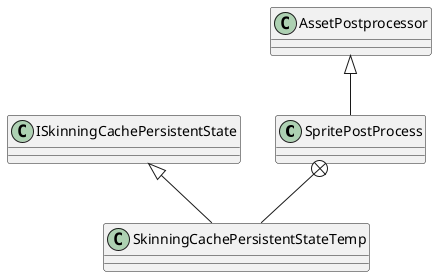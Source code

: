 @startuml
class SpritePostProcess {
}
class SkinningCachePersistentStateTemp {
}
AssetPostprocessor <|-- SpritePostProcess
SpritePostProcess +-- SkinningCachePersistentStateTemp
ISkinningCachePersistentState <|-- SkinningCachePersistentStateTemp
@enduml
